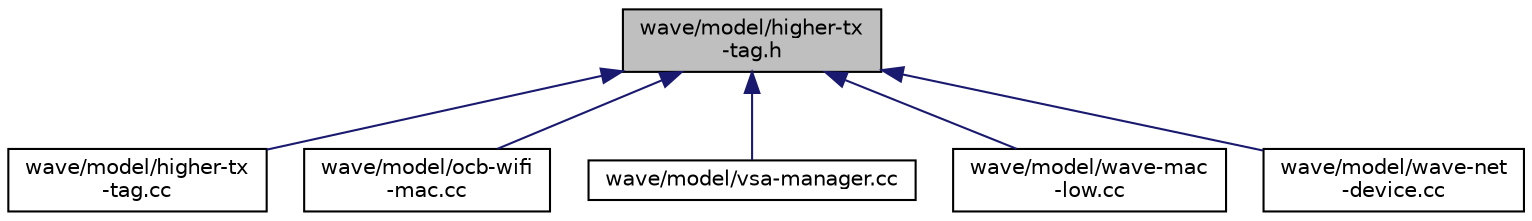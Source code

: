 digraph "wave/model/higher-tx-tag.h"
{
  edge [fontname="Helvetica",fontsize="10",labelfontname="Helvetica",labelfontsize="10"];
  node [fontname="Helvetica",fontsize="10",shape=record];
  Node1 [label="wave/model/higher-tx\l-tag.h",height=0.2,width=0.4,color="black", fillcolor="grey75", style="filled", fontcolor="black"];
  Node1 -> Node2 [dir="back",color="midnightblue",fontsize="10",style="solid"];
  Node2 [label="wave/model/higher-tx\l-tag.cc",height=0.2,width=0.4,color="black", fillcolor="white", style="filled",URL="$d7/da7/higher-tx-tag_8cc.html"];
  Node1 -> Node3 [dir="back",color="midnightblue",fontsize="10",style="solid"];
  Node3 [label="wave/model/ocb-wifi\l-mac.cc",height=0.2,width=0.4,color="black", fillcolor="white", style="filled",URL="$d8/d49/ocb-wifi-mac_8cc.html"];
  Node1 -> Node4 [dir="back",color="midnightblue",fontsize="10",style="solid"];
  Node4 [label="wave/model/vsa-manager.cc",height=0.2,width=0.4,color="black", fillcolor="white", style="filled",URL="$db/d8d/vsa-manager_8cc.html"];
  Node1 -> Node5 [dir="back",color="midnightblue",fontsize="10",style="solid"];
  Node5 [label="wave/model/wave-mac\l-low.cc",height=0.2,width=0.4,color="black", fillcolor="white", style="filled",URL="$d1/d22/wave-mac-low_8cc.html"];
  Node1 -> Node6 [dir="back",color="midnightblue",fontsize="10",style="solid"];
  Node6 [label="wave/model/wave-net\l-device.cc",height=0.2,width=0.4,color="black", fillcolor="white", style="filled",URL="$d2/d14/wave-net-device_8cc.html"];
}

